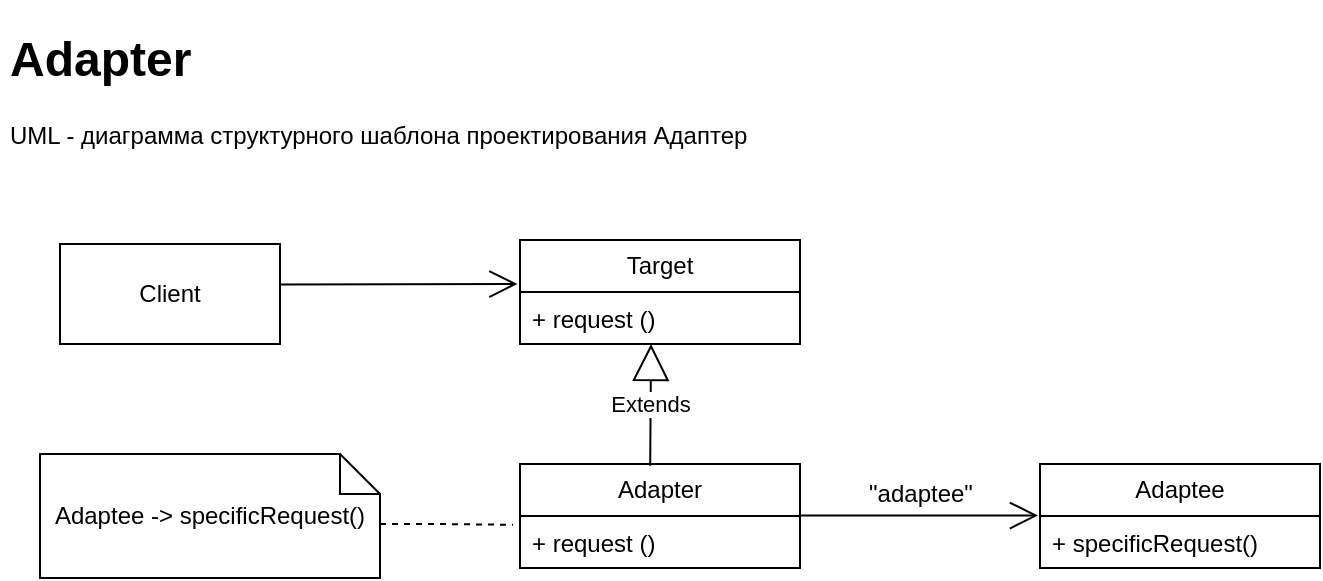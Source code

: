 <mxfile version="21.7.1" type="device">
  <diagram name="Page-1" id="H3kSwC9izkz6PEVM1Hyw">
    <mxGraphModel dx="989" dy="523" grid="1" gridSize="10" guides="1" tooltips="1" connect="1" arrows="1" fold="1" page="1" pageScale="1" pageWidth="850" pageHeight="1100" math="0" shadow="0">
      <root>
        <mxCell id="0" />
        <mxCell id="1" parent="0" />
        <mxCell id="3FFNyApaD6IaLEhaZtoB-1" value="&lt;h1&gt;Adapter&lt;/h1&gt;&lt;p&gt;UML - диаграмма структурного шаблона проектирования Адаптер&lt;/p&gt;" style="text;html=1;strokeColor=none;fillColor=none;spacing=5;spacingTop=-20;whiteSpace=wrap;overflow=hidden;rounded=0;" vertex="1" parent="1">
          <mxGeometry x="40" y="30" width="380" height="80" as="geometry" />
        </mxCell>
        <mxCell id="3FFNyApaD6IaLEhaZtoB-2" value="Client" style="html=1;whiteSpace=wrap;" vertex="1" parent="1">
          <mxGeometry x="70" y="142" width="110" height="50" as="geometry" />
        </mxCell>
        <mxCell id="3FFNyApaD6IaLEhaZtoB-3" value="Target" style="swimlane;fontStyle=0;childLayout=stackLayout;horizontal=1;startSize=26;fillColor=none;horizontalStack=0;resizeParent=1;resizeParentMax=0;resizeLast=0;collapsible=1;marginBottom=0;whiteSpace=wrap;html=1;" vertex="1" parent="1">
          <mxGeometry x="300" y="140" width="140" height="52" as="geometry" />
        </mxCell>
        <mxCell id="3FFNyApaD6IaLEhaZtoB-4" value="+ request ()" style="text;strokeColor=none;fillColor=none;align=left;verticalAlign=top;spacingLeft=4;spacingRight=4;overflow=hidden;rotatable=0;points=[[0,0.5],[1,0.5]];portConstraint=eastwest;whiteSpace=wrap;html=1;" vertex="1" parent="3FFNyApaD6IaLEhaZtoB-3">
          <mxGeometry y="26" width="140" height="26" as="geometry" />
        </mxCell>
        <mxCell id="3FFNyApaD6IaLEhaZtoB-7" value="Adapter" style="swimlane;fontStyle=0;childLayout=stackLayout;horizontal=1;startSize=26;fillColor=none;horizontalStack=0;resizeParent=1;resizeParentMax=0;resizeLast=0;collapsible=1;marginBottom=0;whiteSpace=wrap;html=1;" vertex="1" parent="1">
          <mxGeometry x="300" y="252" width="140" height="52" as="geometry" />
        </mxCell>
        <mxCell id="3FFNyApaD6IaLEhaZtoB-8" value="+ request ()" style="text;strokeColor=none;fillColor=none;align=left;verticalAlign=top;spacingLeft=4;spacingRight=4;overflow=hidden;rotatable=0;points=[[0,0.5],[1,0.5]];portConstraint=eastwest;whiteSpace=wrap;html=1;" vertex="1" parent="3FFNyApaD6IaLEhaZtoB-7">
          <mxGeometry y="26" width="140" height="26" as="geometry" />
        </mxCell>
        <mxCell id="3FFNyApaD6IaLEhaZtoB-11" value="Adaptee" style="swimlane;fontStyle=0;childLayout=stackLayout;horizontal=1;startSize=26;fillColor=none;horizontalStack=0;resizeParent=1;resizeParentMax=0;resizeLast=0;collapsible=1;marginBottom=0;whiteSpace=wrap;html=1;" vertex="1" parent="1">
          <mxGeometry x="560" y="252" width="140" height="52" as="geometry" />
        </mxCell>
        <mxCell id="3FFNyApaD6IaLEhaZtoB-12" value="+ specificRequest()" style="text;strokeColor=none;fillColor=none;align=left;verticalAlign=top;spacingLeft=4;spacingRight=4;overflow=hidden;rotatable=0;points=[[0,0.5],[1,0.5]];portConstraint=eastwest;whiteSpace=wrap;html=1;" vertex="1" parent="3FFNyApaD6IaLEhaZtoB-11">
          <mxGeometry y="26" width="140" height="26" as="geometry" />
        </mxCell>
        <mxCell id="3FFNyApaD6IaLEhaZtoB-18" value="Extends" style="endArrow=block;endSize=16;endFill=0;html=1;rounded=0;exitX=0.465;exitY=-0.014;exitDx=0;exitDy=0;exitPerimeter=0;entryX=0.468;entryY=1.027;entryDx=0;entryDy=0;entryPerimeter=0;" edge="1" parent="1">
          <mxGeometry width="160" relative="1" as="geometry">
            <mxPoint x="365.1" y="252.844" as="sourcePoint" />
            <mxPoint x="365.52" y="192.002" as="targetPoint" />
          </mxGeometry>
        </mxCell>
        <mxCell id="3FFNyApaD6IaLEhaZtoB-19" value="" style="endArrow=open;endFill=1;endSize=12;html=1;rounded=0;entryX=-0.009;entryY=-0.008;entryDx=0;entryDy=0;entryPerimeter=0;" edge="1" parent="1">
          <mxGeometry width="160" relative="1" as="geometry">
            <mxPoint x="440" y="277.76" as="sourcePoint" />
            <mxPoint x="559" y="277.76" as="targetPoint" />
            <Array as="points">
              <mxPoint x="500" y="277.76" />
            </Array>
          </mxGeometry>
        </mxCell>
        <mxCell id="3FFNyApaD6IaLEhaZtoB-16" value="" style="endArrow=open;endFill=1;endSize=12;html=1;rounded=0;entryX=-0.009;entryY=-0.008;entryDx=0;entryDy=0;entryPerimeter=0;" edge="1" parent="1">
          <mxGeometry width="160" relative="1" as="geometry">
            <mxPoint x="180" y="162.21" as="sourcePoint" />
            <mxPoint x="298.74" y="162.002" as="targetPoint" />
          </mxGeometry>
        </mxCell>
        <mxCell id="3FFNyApaD6IaLEhaZtoB-21" value="&quot;adaptee&quot;" style="text;html=1;align=center;verticalAlign=middle;resizable=0;points=[];autosize=1;strokeColor=none;fillColor=none;" vertex="1" parent="1">
          <mxGeometry x="460" y="252" width="80" height="30" as="geometry" />
        </mxCell>
        <mxCell id="3FFNyApaD6IaLEhaZtoB-23" value="Adaptee -&amp;gt; specificRequest()" style="shape=note;size=20;whiteSpace=wrap;html=1;" vertex="1" parent="1">
          <mxGeometry x="60" y="247" width="170" height="62" as="geometry" />
        </mxCell>
        <mxCell id="3FFNyApaD6IaLEhaZtoB-25" value="" style="endArrow=none;dashed=1;html=1;rounded=0;exitX=1;exitY=0.565;exitDx=0;exitDy=0;exitPerimeter=0;entryX=-0.025;entryY=0.17;entryDx=0;entryDy=0;entryPerimeter=0;" edge="1" parent="1" source="3FFNyApaD6IaLEhaZtoB-23" target="3FFNyApaD6IaLEhaZtoB-8">
          <mxGeometry width="50" height="50" relative="1" as="geometry">
            <mxPoint x="250" y="372" as="sourcePoint" />
            <mxPoint x="300" y="322" as="targetPoint" />
            <Array as="points">
              <mxPoint x="260" y="282" />
            </Array>
          </mxGeometry>
        </mxCell>
      </root>
    </mxGraphModel>
  </diagram>
</mxfile>
